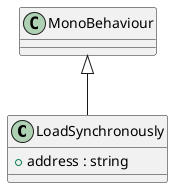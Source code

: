 @startuml
class LoadSynchronously {
    + address : string
}
MonoBehaviour <|-- LoadSynchronously
@enduml
